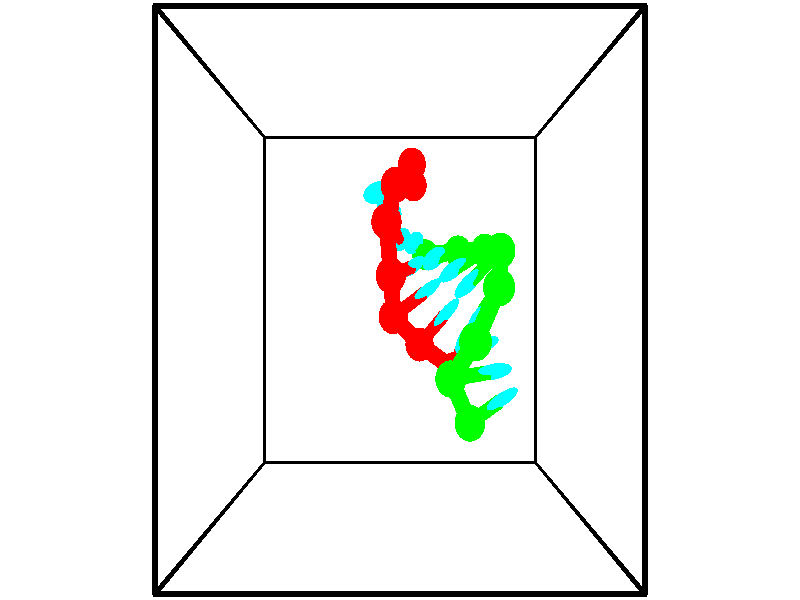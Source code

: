 // switches for output
#declare DRAW_BASES = 1; // possible values are 0, 1; only relevant for DNA ribbons
#declare DRAW_BASES_TYPE = 3; // possible values are 1, 2, 3; only relevant for DNA ribbons
#declare DRAW_FOG = 0; // set to 1 to enable fog

#include "colors.inc"

#include "transforms.inc"
background { rgb <1, 1, 1>}

#default {
   normal{
       ripples 0.25
       frequency 0.20
       turbulence 0.2
       lambda 5
   }
	finish {
		phong 0.1
		phong_size 40.
	}
}

// original window dimensions: 1024x640


// camera settings

camera {
	sky <-0, 1, 0>
	up <-0, 1, 0>
	right 1.6 * <1, 0, 0>
	location <2.5, 2.5, 11.1562>
	look_at <2.5, 2.5, 2.5>
	direction <0, 0, -8.6562>
	angle 67.0682
}


# declare cpy_camera_pos = <2.5, 2.5, 11.1562>;
# if (DRAW_FOG = 1)
fog {
	fog_type 2
	up vnormalize(cpy_camera_pos)
	color rgbt<1,1,1,0.3>
	distance 1e-5
	fog_alt 3e-3
	fog_offset 4
}
# end


// LIGHTS

# declare lum = 6;
global_settings {
	ambient_light rgb lum * <0.05, 0.05, 0.05>
	max_trace_level 15
}# declare cpy_direct_light_amount = 0.25;
light_source
{	1000 * <-1, -1, 1>,
	rgb lum * cpy_direct_light_amount
	parallel
}

light_source
{	1000 * <1, 1, -1>,
	rgb lum * cpy_direct_light_amount
	parallel
}

// strand 0

// nucleotide -1

// particle -1
sphere {
	<2.760345, 4.324461, -0.381593> 0.250000
	pigment { color rgbt <1,0,0,0> }
	no_shadow
}
cylinder {
	<2.382553, 4.244610, -0.277206>,  <2.155878, 4.196699, -0.214574>, 0.100000
	pigment { color rgbt <1,0,0,0> }
	no_shadow
}
cylinder {
	<2.382553, 4.244610, -0.277206>,  <2.760345, 4.324461, -0.381593>, 0.100000
	pigment { color rgbt <1,0,0,0> }
	no_shadow
}

// particle -1
sphere {
	<2.382553, 4.244610, -0.277206> 0.100000
	pigment { color rgbt <1,0,0,0> }
	no_shadow
}
sphere {
	0, 1
	scale<0.080000,0.200000,0.300000>
	matrix <0.328181, -0.611601, 0.719890,
		0.015897, 0.765567, 0.643159,
		-0.944481, -0.199628, 0.260968,
		2.099209, 4.184721, -0.198916>
	pigment { color rgbt <0,1,1,0> }
	no_shadow
}
cylinder {
	<2.711537, 4.518561, 0.353148>,  <2.760345, 4.324461, -0.381593>, 0.130000
	pigment { color rgbt <1,0,0,0> }
	no_shadow
}

// nucleotide -1

// particle -1
sphere {
	<2.711537, 4.518561, 0.353148> 0.250000
	pigment { color rgbt <1,0,0,0> }
	no_shadow
}
cylinder {
	<2.469292, 4.235449, 0.207666>,  <2.323945, 4.065582, 0.120377>, 0.100000
	pigment { color rgbt <1,0,0,0> }
	no_shadow
}
cylinder {
	<2.469292, 4.235449, 0.207666>,  <2.711537, 4.518561, 0.353148>, 0.100000
	pigment { color rgbt <1,0,0,0> }
	no_shadow
}

// particle -1
sphere {
	<2.469292, 4.235449, 0.207666> 0.100000
	pigment { color rgbt <1,0,0,0> }
	no_shadow
}
sphere {
	0, 1
	scale<0.080000,0.200000,0.300000>
	matrix <0.545521, -0.702020, 0.457793,
		-0.579345, 0.078836, 0.811261,
		-0.605612, -0.707780, -0.363705,
		2.287608, 4.023115, 0.098555>
	pigment { color rgbt <0,1,1,0> }
	no_shadow
}
cylinder {
	<2.421463, 4.126157, 0.926219>,  <2.711537, 4.518561, 0.353148>, 0.130000
	pigment { color rgbt <1,0,0,0> }
	no_shadow
}

// nucleotide -1

// particle -1
sphere {
	<2.421463, 4.126157, 0.926219> 0.250000
	pigment { color rgbt <1,0,0,0> }
	no_shadow
}
cylinder {
	<2.381355, 3.878225, 0.614897>,  <2.357291, 3.729466, 0.428104>, 0.100000
	pigment { color rgbt <1,0,0,0> }
	no_shadow
}
cylinder {
	<2.381355, 3.878225, 0.614897>,  <2.421463, 4.126157, 0.926219>, 0.100000
	pigment { color rgbt <1,0,0,0> }
	no_shadow
}

// particle -1
sphere {
	<2.381355, 3.878225, 0.614897> 0.100000
	pigment { color rgbt <1,0,0,0> }
	no_shadow
}
sphere {
	0, 1
	scale<0.080000,0.200000,0.300000>
	matrix <0.531922, -0.694467, 0.484535,
		-0.840836, -0.365413, 0.399334,
		-0.100269, -0.619829, -0.778305,
		2.351275, 3.692276, 0.381405>
	pigment { color rgbt <0,1,1,0> }
	no_shadow
}
cylinder {
	<2.276465, 3.577135, 1.188985>,  <2.421463, 4.126157, 0.926219>, 0.130000
	pigment { color rgbt <1,0,0,0> }
	no_shadow
}

// nucleotide -1

// particle -1
sphere {
	<2.276465, 3.577135, 1.188985> 0.250000
	pigment { color rgbt <1,0,0,0> }
	no_shadow
}
cylinder {
	<2.405891, 3.466211, 0.827122>,  <2.483547, 3.399657, 0.610004>, 0.100000
	pigment { color rgbt <1,0,0,0> }
	no_shadow
}
cylinder {
	<2.405891, 3.466211, 0.827122>,  <2.276465, 3.577135, 1.188985>, 0.100000
	pigment { color rgbt <1,0,0,0> }
	no_shadow
}

// particle -1
sphere {
	<2.405891, 3.466211, 0.827122> 0.100000
	pigment { color rgbt <1,0,0,0> }
	no_shadow
}
sphere {
	0, 1
	scale<0.080000,0.200000,0.300000>
	matrix <0.548729, -0.723904, 0.418163,
		-0.770845, -0.631715, -0.082064,
		0.323566, -0.277308, -0.904657,
		2.502961, 3.383019, 0.555725>
	pigment { color rgbt <0,1,1,0> }
	no_shadow
}
cylinder {
	<2.348500, 2.836743, 1.182698>,  <2.276465, 3.577135, 1.188985>, 0.130000
	pigment { color rgbt <1,0,0,0> }
	no_shadow
}

// nucleotide -1

// particle -1
sphere {
	<2.348500, 2.836743, 1.182698> 0.250000
	pigment { color rgbt <1,0,0,0> }
	no_shadow
}
cylinder {
	<2.566185, 2.923767, 0.858599>,  <2.696796, 2.975981, 0.664139>, 0.100000
	pigment { color rgbt <1,0,0,0> }
	no_shadow
}
cylinder {
	<2.566185, 2.923767, 0.858599>,  <2.348500, 2.836743, 1.182698>, 0.100000
	pigment { color rgbt <1,0,0,0> }
	no_shadow
}

// particle -1
sphere {
	<2.566185, 2.923767, 0.858599> 0.100000
	pigment { color rgbt <1,0,0,0> }
	no_shadow
}
sphere {
	0, 1
	scale<0.080000,0.200000,0.300000>
	matrix <0.632320, -0.741098, 0.225712,
		-0.551367, -0.635170, -0.540882,
		0.544212, 0.217560, -0.810248,
		2.729449, 2.989035, 0.615524>
	pigment { color rgbt <0,1,1,0> }
	no_shadow
}
cylinder {
	<2.385138, 2.264159, 0.845548>,  <2.348500, 2.836743, 1.182698>, 0.130000
	pigment { color rgbt <1,0,0,0> }
	no_shadow
}

// nucleotide -1

// particle -1
sphere {
	<2.385138, 2.264159, 0.845548> 0.250000
	pigment { color rgbt <1,0,0,0> }
	no_shadow
}
cylinder {
	<2.714195, 2.473318, 0.756252>,  <2.911630, 2.598814, 0.702675>, 0.100000
	pigment { color rgbt <1,0,0,0> }
	no_shadow
}
cylinder {
	<2.714195, 2.473318, 0.756252>,  <2.385138, 2.264159, 0.845548>, 0.100000
	pigment { color rgbt <1,0,0,0> }
	no_shadow
}

// particle -1
sphere {
	<2.714195, 2.473318, 0.756252> 0.100000
	pigment { color rgbt <1,0,0,0> }
	no_shadow
}
sphere {
	0, 1
	scale<0.080000,0.200000,0.300000>
	matrix <0.567016, -0.783426, 0.254433,
		-0.041849, -0.335888, -0.940972,
		0.822643, 0.522898, -0.223240,
		2.960988, 2.630188, 0.689280>
	pigment { color rgbt <0,1,1,0> }
	no_shadow
}
cylinder {
	<2.846335, 1.841574, 0.450946>,  <2.385138, 2.264159, 0.845548>, 0.130000
	pigment { color rgbt <1,0,0,0> }
	no_shadow
}

// nucleotide -1

// particle -1
sphere {
	<2.846335, 1.841574, 0.450946> 0.250000
	pigment { color rgbt <1,0,0,0> }
	no_shadow
}
cylinder {
	<3.106972, 2.110659, 0.591166>,  <3.263354, 2.272110, 0.675297>, 0.100000
	pigment { color rgbt <1,0,0,0> }
	no_shadow
}
cylinder {
	<3.106972, 2.110659, 0.591166>,  <2.846335, 1.841574, 0.450946>, 0.100000
	pigment { color rgbt <1,0,0,0> }
	no_shadow
}

// particle -1
sphere {
	<3.106972, 2.110659, 0.591166> 0.100000
	pigment { color rgbt <1,0,0,0> }
	no_shadow
}
sphere {
	0, 1
	scale<0.080000,0.200000,0.300000>
	matrix <0.610879, -0.739313, 0.283273,
		0.449727, 0.029565, -0.892677,
		0.651593, 0.672712, 0.350549,
		3.302449, 2.312472, 0.696330>
	pigment { color rgbt <0,1,1,0> }
	no_shadow
}
cylinder {
	<3.466381, 1.465438, 0.273553>,  <2.846335, 1.841574, 0.450946>, 0.130000
	pigment { color rgbt <1,0,0,0> }
	no_shadow
}

// nucleotide -1

// particle -1
sphere {
	<3.466381, 1.465438, 0.273553> 0.250000
	pigment { color rgbt <1,0,0,0> }
	no_shadow
}
cylinder {
	<3.549141, 1.742346, 0.550091>,  <3.598797, 1.908490, 0.716013>, 0.100000
	pigment { color rgbt <1,0,0,0> }
	no_shadow
}
cylinder {
	<3.549141, 1.742346, 0.550091>,  <3.466381, 1.465438, 0.273553>, 0.100000
	pigment { color rgbt <1,0,0,0> }
	no_shadow
}

// particle -1
sphere {
	<3.549141, 1.742346, 0.550091> 0.100000
	pigment { color rgbt <1,0,0,0> }
	no_shadow
}
sphere {
	0, 1
	scale<0.080000,0.200000,0.300000>
	matrix <0.709379, -0.592791, 0.381287,
		0.673776, 0.411536, -0.613730,
		0.206900, 0.692269, 0.691343,
		3.611211, 1.950027, 0.757494>
	pigment { color rgbt <0,1,1,0> }
	no_shadow
}
// strand 1

// nucleotide -1

// particle -1
sphere {
	<3.653687, 0.803794, 1.181200> 0.250000
	pigment { color rgbt <0,1,0,0> }
	no_shadow
}
cylinder {
	<3.924591, 1.018173, 1.382824>,  <4.087134, 1.146801, 1.503799>, 0.100000
	pigment { color rgbt <0,1,0,0> }
	no_shadow
}
cylinder {
	<3.924591, 1.018173, 1.382824>,  <3.653687, 0.803794, 1.181200>, 0.100000
	pigment { color rgbt <0,1,0,0> }
	no_shadow
}

// particle -1
sphere {
	<3.924591, 1.018173, 1.382824> 0.100000
	pigment { color rgbt <0,1,0,0> }
	no_shadow
}
sphere {
	0, 1
	scale<0.080000,0.200000,0.300000>
	matrix <-0.397683, 0.843064, -0.362066,
		-0.619004, 0.044757, 0.784111,
		0.677261, 0.535948, 0.504061,
		4.127769, 1.178958, 1.534042>
	pigment { color rgbt <0,1,1,0> }
	no_shadow
}
cylinder {
	<3.321991, 1.434281, 1.385859>,  <3.653687, 0.803794, 1.181200>, 0.130000
	pigment { color rgbt <0,1,0,0> }
	no_shadow
}

// nucleotide -1

// particle -1
sphere {
	<3.321991, 1.434281, 1.385859> 0.250000
	pigment { color rgbt <0,1,0,0> }
	no_shadow
}
cylinder {
	<3.718063, 1.490185, 1.384773>,  <3.955707, 1.523727, 1.384122>, 0.100000
	pigment { color rgbt <0,1,0,0> }
	no_shadow
}
cylinder {
	<3.718063, 1.490185, 1.384773>,  <3.321991, 1.434281, 1.385859>, 0.100000
	pigment { color rgbt <0,1,0,0> }
	no_shadow
}

// particle -1
sphere {
	<3.718063, 1.490185, 1.384773> 0.100000
	pigment { color rgbt <0,1,0,0> }
	no_shadow
}
sphere {
	0, 1
	scale<0.080000,0.200000,0.300000>
	matrix <-0.123045, 0.862207, -0.491385,
		-0.066335, 0.486895, 0.870938,
		0.990182, 0.139760, -0.002715,
		4.015118, 1.532113, 1.383959>
	pigment { color rgbt <0,1,1,0> }
	no_shadow
}
cylinder {
	<3.661330, 1.963976, 1.869190>,  <3.321991, 1.434281, 1.385859>, 0.130000
	pigment { color rgbt <0,1,0,0> }
	no_shadow
}

// nucleotide -1

// particle -1
sphere {
	<3.661330, 1.963976, 1.869190> 0.250000
	pigment { color rgbt <0,1,0,0> }
	no_shadow
}
cylinder {
	<3.812256, 1.925762, 1.500732>,  <3.902811, 1.902834, 1.279658>, 0.100000
	pigment { color rgbt <0,1,0,0> }
	no_shadow
}
cylinder {
	<3.812256, 1.925762, 1.500732>,  <3.661330, 1.963976, 1.869190>, 0.100000
	pigment { color rgbt <0,1,0,0> }
	no_shadow
}

// particle -1
sphere {
	<3.812256, 1.925762, 1.500732> 0.100000
	pigment { color rgbt <0,1,0,0> }
	no_shadow
}
sphere {
	0, 1
	scale<0.080000,0.200000,0.300000>
	matrix <-0.348470, 0.906916, -0.236797,
		0.858023, 0.410338, 0.308902,
		0.377314, -0.095534, -0.921144,
		3.925450, 1.897102, 1.224389>
	pigment { color rgbt <0,1,1,0> }
	no_shadow
}
cylinder {
	<4.060983, 2.666996, 1.640520>,  <3.661330, 1.963976, 1.869190>, 0.130000
	pigment { color rgbt <0,1,0,0> }
	no_shadow
}

// nucleotide -1

// particle -1
sphere {
	<4.060983, 2.666996, 1.640520> 0.250000
	pigment { color rgbt <0,1,0,0> }
	no_shadow
}
cylinder {
	<3.936035, 2.455128, 1.325085>,  <3.861067, 2.328007, 1.135823>, 0.100000
	pigment { color rgbt <0,1,0,0> }
	no_shadow
}
cylinder {
	<3.936035, 2.455128, 1.325085>,  <4.060983, 2.666996, 1.640520>, 0.100000
	pigment { color rgbt <0,1,0,0> }
	no_shadow
}

// particle -1
sphere {
	<3.936035, 2.455128, 1.325085> 0.100000
	pigment { color rgbt <0,1,0,0> }
	no_shadow
}
sphere {
	0, 1
	scale<0.080000,0.200000,0.300000>
	matrix <-0.521558, 0.789447, -0.323653,
		0.793983, 0.310202, -0.522844,
		-0.312360, -0.529668, -0.788595,
		3.842324, 2.296226, 1.088508>
	pigment { color rgbt <0,1,1,0> }
	no_shadow
}
cylinder {
	<4.178931, 3.187171, 1.052363>,  <4.060983, 2.666996, 1.640520>, 0.130000
	pigment { color rgbt <0,1,0,0> }
	no_shadow
}

// nucleotide -1

// particle -1
sphere {
	<4.178931, 3.187171, 1.052363> 0.250000
	pigment { color rgbt <0,1,0,0> }
	no_shadow
}
cylinder {
	<3.887161, 2.928612, 0.962822>,  <3.712100, 2.773476, 0.909097>, 0.100000
	pigment { color rgbt <0,1,0,0> }
	no_shadow
}
cylinder {
	<3.887161, 2.928612, 0.962822>,  <4.178931, 3.187171, 1.052363>, 0.100000
	pigment { color rgbt <0,1,0,0> }
	no_shadow
}

// particle -1
sphere {
	<3.887161, 2.928612, 0.962822> 0.100000
	pigment { color rgbt <0,1,0,0> }
	no_shadow
}
sphere {
	0, 1
	scale<0.080000,0.200000,0.300000>
	matrix <-0.501479, 0.727859, -0.467696,
		0.465251, -0.228891, -0.855073,
		-0.729424, -0.646398, -0.223853,
		3.668334, 2.734692, 0.895666>
	pigment { color rgbt <0,1,1,0> }
	no_shadow
}
cylinder {
	<4.021888, 3.241596, 0.324507>,  <4.178931, 3.187171, 1.052363>, 0.130000
	pigment { color rgbt <0,1,0,0> }
	no_shadow
}

// nucleotide -1

// particle -1
sphere {
	<4.021888, 3.241596, 0.324507> 0.250000
	pigment { color rgbt <0,1,0,0> }
	no_shadow
}
cylinder {
	<3.686111, 3.066864, 0.453823>,  <3.484645, 2.962025, 0.531413>, 0.100000
	pigment { color rgbt <0,1,0,0> }
	no_shadow
}
cylinder {
	<3.686111, 3.066864, 0.453823>,  <4.021888, 3.241596, 0.324507>, 0.100000
	pigment { color rgbt <0,1,0,0> }
	no_shadow
}

// particle -1
sphere {
	<3.686111, 3.066864, 0.453823> 0.100000
	pigment { color rgbt <0,1,0,0> }
	no_shadow
}
sphere {
	0, 1
	scale<0.080000,0.200000,0.300000>
	matrix <-0.541911, 0.717570, -0.437523,
		-0.040861, -0.542470, -0.839081,
		-0.839442, -0.436829, 0.323291,
		3.434279, 2.935815, 0.550810>
	pigment { color rgbt <0,1,1,0> }
	no_shadow
}
cylinder {
	<3.598880, 3.270589, -0.310357>,  <4.021888, 3.241596, 0.324507>, 0.130000
	pigment { color rgbt <0,1,0,0> }
	no_shadow
}

// nucleotide -1

// particle -1
sphere {
	<3.598880, 3.270589, -0.310357> 0.250000
	pigment { color rgbt <0,1,0,0> }
	no_shadow
}
cylinder {
	<3.326546, 3.188408, -0.029144>,  <3.163145, 3.139099, 0.139583>, 0.100000
	pigment { color rgbt <0,1,0,0> }
	no_shadow
}
cylinder {
	<3.326546, 3.188408, -0.029144>,  <3.598880, 3.270589, -0.310357>, 0.100000
	pigment { color rgbt <0,1,0,0> }
	no_shadow
}

// particle -1
sphere {
	<3.326546, 3.188408, -0.029144> 0.100000
	pigment { color rgbt <0,1,0,0> }
	no_shadow
}
sphere {
	0, 1
	scale<0.080000,0.200000,0.300000>
	matrix <-0.676092, 0.545471, -0.495339,
		-0.281714, -0.812558, -0.510281,
		-0.680835, -0.205453, 0.703031,
		3.122295, 3.126772, 0.181765>
	pigment { color rgbt <0,1,1,0> }
	no_shadow
}
cylinder {
	<2.988303, 3.243439, -0.691166>,  <3.598880, 3.270589, -0.310357>, 0.130000
	pigment { color rgbt <0,1,0,0> }
	no_shadow
}

// nucleotide -1

// particle -1
sphere {
	<2.988303, 3.243439, -0.691166> 0.250000
	pigment { color rgbt <0,1,0,0> }
	no_shadow
}
cylinder {
	<2.858299, 3.321007, -0.320919>,  <2.780297, 3.367547, -0.098771>, 0.100000
	pigment { color rgbt <0,1,0,0> }
	no_shadow
}
cylinder {
	<2.858299, 3.321007, -0.320919>,  <2.988303, 3.243439, -0.691166>, 0.100000
	pigment { color rgbt <0,1,0,0> }
	no_shadow
}

// particle -1
sphere {
	<2.858299, 3.321007, -0.320919> 0.100000
	pigment { color rgbt <0,1,0,0> }
	no_shadow
}
sphere {
	0, 1
	scale<0.080000,0.200000,0.300000>
	matrix <-0.665461, 0.648543, -0.369532,
		-0.671961, -0.736062, -0.081737,
		-0.325008, 0.193919, 0.925616,
		2.760797, 3.379182, -0.043234>
	pigment { color rgbt <0,1,1,0> }
	no_shadow
}
// box output
cylinder {
	<0.000000, 0.000000, 0.000000>,  <5.000000, 0.000000, 0.000000>, 0.025000
	pigment { color rgbt <0,0,0,0> }
	no_shadow
}
cylinder {
	<0.000000, 0.000000, 0.000000>,  <0.000000, 5.000000, 0.000000>, 0.025000
	pigment { color rgbt <0,0,0,0> }
	no_shadow
}
cylinder {
	<0.000000, 0.000000, 0.000000>,  <0.000000, 0.000000, 5.000000>, 0.025000
	pigment { color rgbt <0,0,0,0> }
	no_shadow
}
cylinder {
	<5.000000, 5.000000, 5.000000>,  <0.000000, 5.000000, 5.000000>, 0.025000
	pigment { color rgbt <0,0,0,0> }
	no_shadow
}
cylinder {
	<5.000000, 5.000000, 5.000000>,  <5.000000, 0.000000, 5.000000>, 0.025000
	pigment { color rgbt <0,0,0,0> }
	no_shadow
}
cylinder {
	<5.000000, 5.000000, 5.000000>,  <5.000000, 5.000000, 0.000000>, 0.025000
	pigment { color rgbt <0,0,0,0> }
	no_shadow
}
cylinder {
	<0.000000, 0.000000, 5.000000>,  <0.000000, 5.000000, 5.000000>, 0.025000
	pigment { color rgbt <0,0,0,0> }
	no_shadow
}
cylinder {
	<0.000000, 0.000000, 5.000000>,  <5.000000, 0.000000, 5.000000>, 0.025000
	pigment { color rgbt <0,0,0,0> }
	no_shadow
}
cylinder {
	<5.000000, 5.000000, 0.000000>,  <0.000000, 5.000000, 0.000000>, 0.025000
	pigment { color rgbt <0,0,0,0> }
	no_shadow
}
cylinder {
	<5.000000, 5.000000, 0.000000>,  <5.000000, 0.000000, 0.000000>, 0.025000
	pigment { color rgbt <0,0,0,0> }
	no_shadow
}
cylinder {
	<5.000000, 0.000000, 5.000000>,  <5.000000, 0.000000, 0.000000>, 0.025000
	pigment { color rgbt <0,0,0,0> }
	no_shadow
}
cylinder {
	<0.000000, 5.000000, 0.000000>,  <0.000000, 5.000000, 5.000000>, 0.025000
	pigment { color rgbt <0,0,0,0> }
	no_shadow
}
// end of box output
